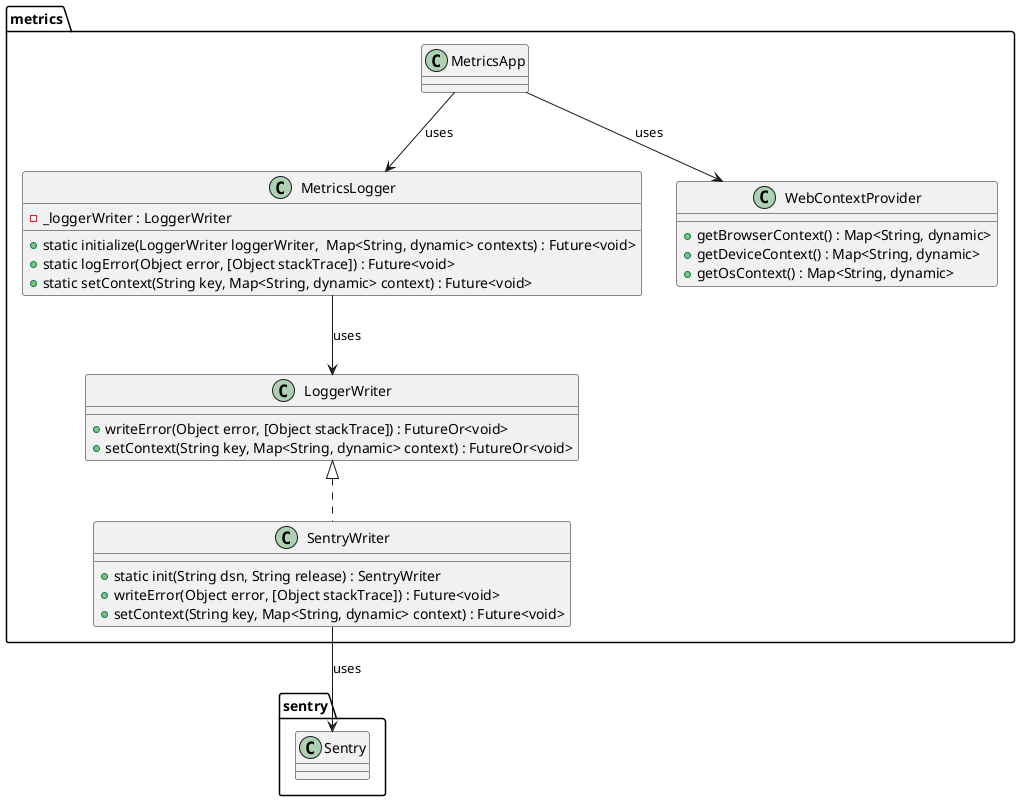 @startuml metrics_logger_class_diagram

package metrics {
  class MetricsApp {}

  class LoggerWriter {
    + writeError(Object error, [Object stackTrace]) : FutureOr<void>
    + setContext(String key, Map<String, dynamic> context) : FutureOr<void>
  }

  class SentryWriter implements LoggerWriter {
    + static init(String dsn, String release) : SentryWriter
    + writeError(Object error, [Object stackTrace]) : Future<void>
    + setContext(String key, Map<String, dynamic> context) : Future<void>
  }

  class MetricsLogger {
    - _loggerWriter : LoggerWriter
    + static initialize(LoggerWriter loggerWriter,  Map<String, dynamic> contexts) : Future<void>
    + static logError(Object error, [Object stackTrace]) : Future<void>
    + static setContext(String key, Map<String, dynamic> context) : Future<void>
  }

  class WebContextProvider {
    + getBrowserContext() : Map<String, dynamic>
    + getDeviceContext() : Map<String, dynamic>
    + getOsContext() : Map<String, dynamic>
  }
}

package sentry {
  class Sentry {}
}

MetricsApp --> WebContextProvider : uses
MetricsApp --> MetricsLogger : uses
MetricsLogger --> LoggerWriter : uses
SentryWriter --> Sentry : uses

@enduml
